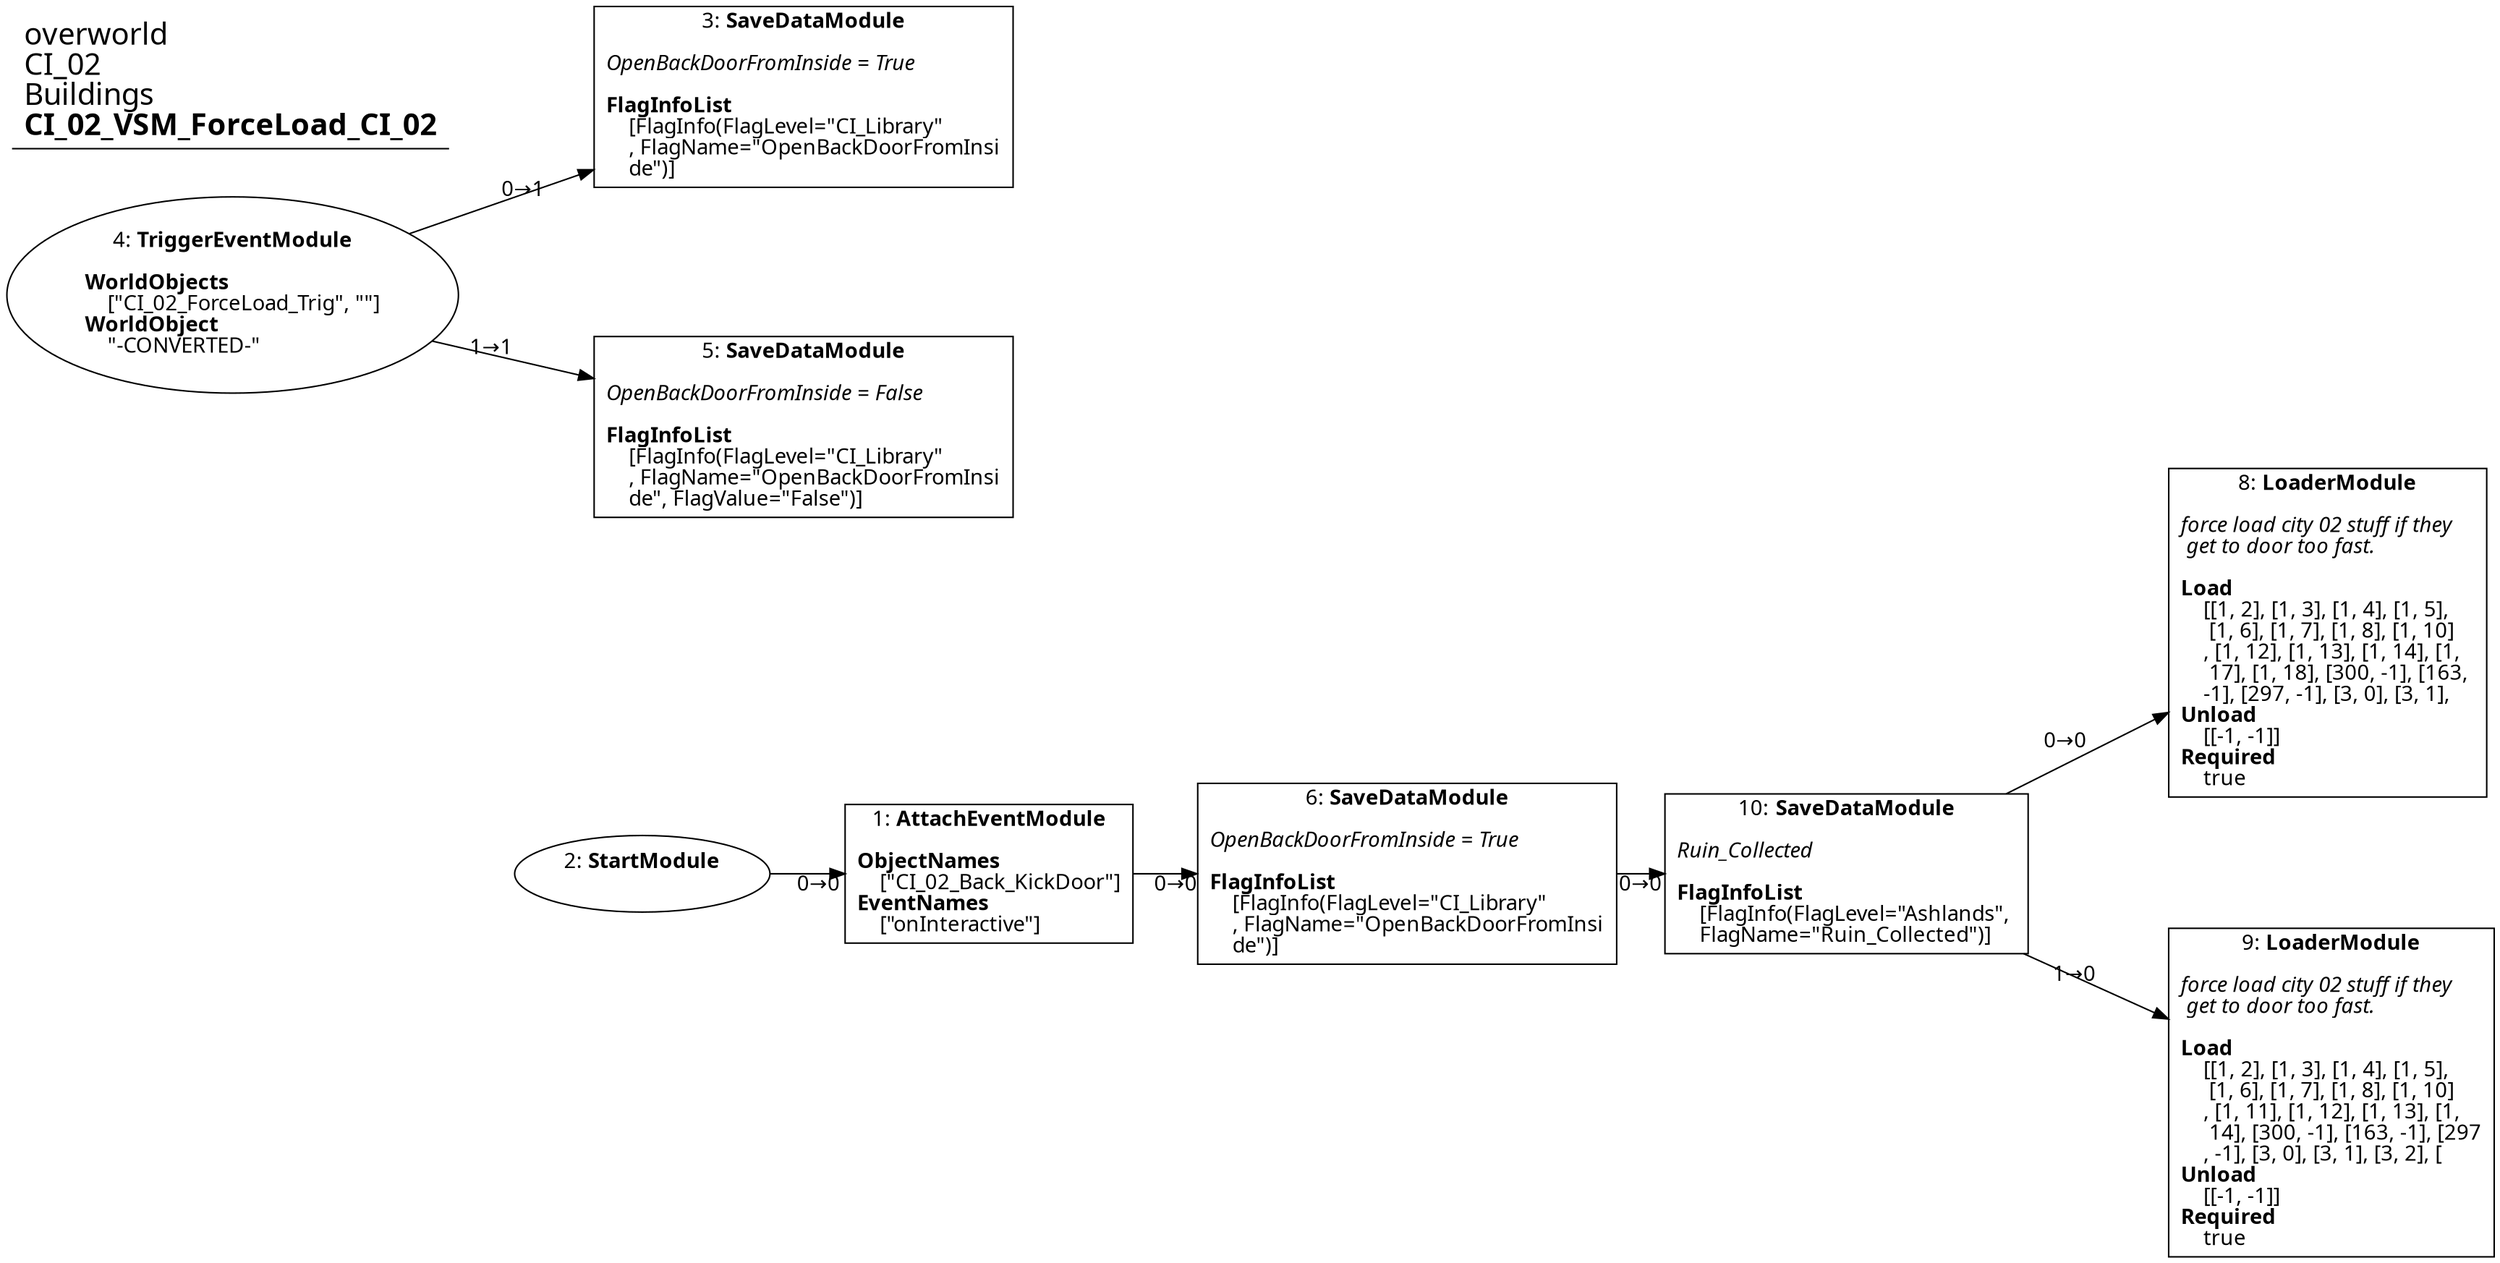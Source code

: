 digraph {
    layout = fdp;
    overlap = prism;
    sep = "+16";
    splines = spline;

    node [ shape = box ];

    graph [ fontname = "Segoe UI" ];
    node [ fontname = "Segoe UI" ];
    edge [ fontname = "Segoe UI" ];

    1 [ label = <1: <b>AttachEventModule</b><br/><br/><b>ObjectNames</b><br align="left"/>    [&quot;CI_02_Back_KickDoor&quot;]<br align="left"/><b>EventNames</b><br align="left"/>    [&quot;onInteractive&quot;]<br align="left"/>> ];
    1 [ pos = "0.25300002,-0.25100002!" ];
    1 -> 6 [ label = "0→0" ];

    2 [ label = <2: <b>StartModule</b><br/><br/>> ];
    2 [ shape = oval ]
    2 [ pos = "0.066,-0.25100002!" ];
    2 -> 1 [ label = "0→0" ];

    3 [ label = <3: <b>SaveDataModule</b><br/><br/><i>OpenBackDoorFromInside = True<br align="left"/></i><br align="left"/><b>FlagInfoList</b><br align="left"/>    [FlagInfo(FlagLevel=&quot;CI_Library&quot;<br align="left"/>    , FlagName=&quot;OpenBackDoorFromInsi<br align="left"/>    de&quot;)]<br align="left"/>> ];
    3 [ pos = "0.15300001,0.16800001!" ];

    4 [ label = <4: <b>TriggerEventModule</b><br/><br/><b>WorldObjects</b><br align="left"/>    [&quot;CI_02_ForceLoad_Trig&quot;, &quot;&quot;]<br align="left"/><b>WorldObject</b><br align="left"/>    &quot;-CONVERTED-&quot;<br align="left"/>> ];
    4 [ shape = oval ]
    4 [ pos = "-0.155,0.068!" ];
    4 -> 3 [ label = "0→1" ];
    4 -> 5 [ label = "1→1" ];

    5 [ label = <5: <b>SaveDataModule</b><br/><br/><i>OpenBackDoorFromInside = False<br align="left"/></i><br align="left"/><b>FlagInfoList</b><br align="left"/>    [FlagInfo(FlagLevel=&quot;CI_Library&quot;<br align="left"/>    , FlagName=&quot;OpenBackDoorFromInsi<br align="left"/>    de&quot;, FlagValue=&quot;False&quot;)]<br align="left"/>> ];
    5 [ pos = "0.15300001,-0.010000001!" ];

    6 [ label = <6: <b>SaveDataModule</b><br/><br/><i>OpenBackDoorFromInside = True<br align="left"/></i><br align="left"/><b>FlagInfoList</b><br align="left"/>    [FlagInfo(FlagLevel=&quot;CI_Library&quot;<br align="left"/>    , FlagName=&quot;OpenBackDoorFromInsi<br align="left"/>    de&quot;)]<br align="left"/>> ];
    6 [ pos = "0.48400003,-0.25100002!" ];
    6 -> 10 [ label = "0→0" ];

    8 [ label = <8: <b>LoaderModule</b><br/><br/><i>force load city 02 stuff if they<br align="left"/> get to door too fast.<br align="left"/></i><br align="left"/><b>Load</b><br align="left"/>    [[1, 2], [1, 3], [1, 4], [1, 5],<br align="left"/>     [1, 6], [1, 7], [1, 8], [1, 10]<br align="left"/>    , [1, 12], [1, 13], [1, 14], [1,<br align="left"/>     17], [1, 18], [300, -1], [163, <br align="left"/>    -1], [297, -1], [3, 0], [3, 1], <br align="left"/><b>Unload</b><br align="left"/>    [[-1, -1]]<br align="left"/><b>Required</b><br align="left"/>    true<br align="left"/>> ];
    8 [ pos = "0.975,-0.12100001!" ];

    9 [ label = <9: <b>LoaderModule</b><br/><br/><i>force load city 02 stuff if they<br align="left"/> get to door too fast.<br align="left"/></i><br align="left"/><b>Load</b><br align="left"/>    [[1, 2], [1, 3], [1, 4], [1, 5],<br align="left"/>     [1, 6], [1, 7], [1, 8], [1, 10]<br align="left"/>    , [1, 11], [1, 12], [1, 13], [1,<br align="left"/>     14], [300, -1], [163, -1], [297<br align="left"/>    , -1], [3, 0], [3, 1], [3, 2], [<br align="left"/><b>Unload</b><br align="left"/>    [[-1, -1]]<br align="left"/><b>Required</b><br align="left"/>    true<br align="left"/>> ];
    9 [ pos = "0.97700006,-0.36900002!" ];

    10 [ label = <10: <b>SaveDataModule</b><br/><br/><i>Ruin_Collected<br align="left"/></i><br align="left"/><b>FlagInfoList</b><br align="left"/>    [FlagInfo(FlagLevel=&quot;Ashlands&quot;, <br align="left"/>    FlagName=&quot;Ruin_Collected&quot;)]<br align="left"/>> ];
    10 [ pos = "0.71000004,-0.25100002!" ];
    10 -> 8 [ label = "0→0" ];
    10 -> 9 [ label = "1→0" ];

    title [ pos = "-0.156,0.16900001!" ];
    title [ shape = underline ];
    title [ label = <<font point-size="20">overworld<br align="left"/>CI_02<br align="left"/>Buildings<br align="left"/><b>CI_02_VSM_ForceLoad_CI_02</b><br align="left"/></font>> ];
}

